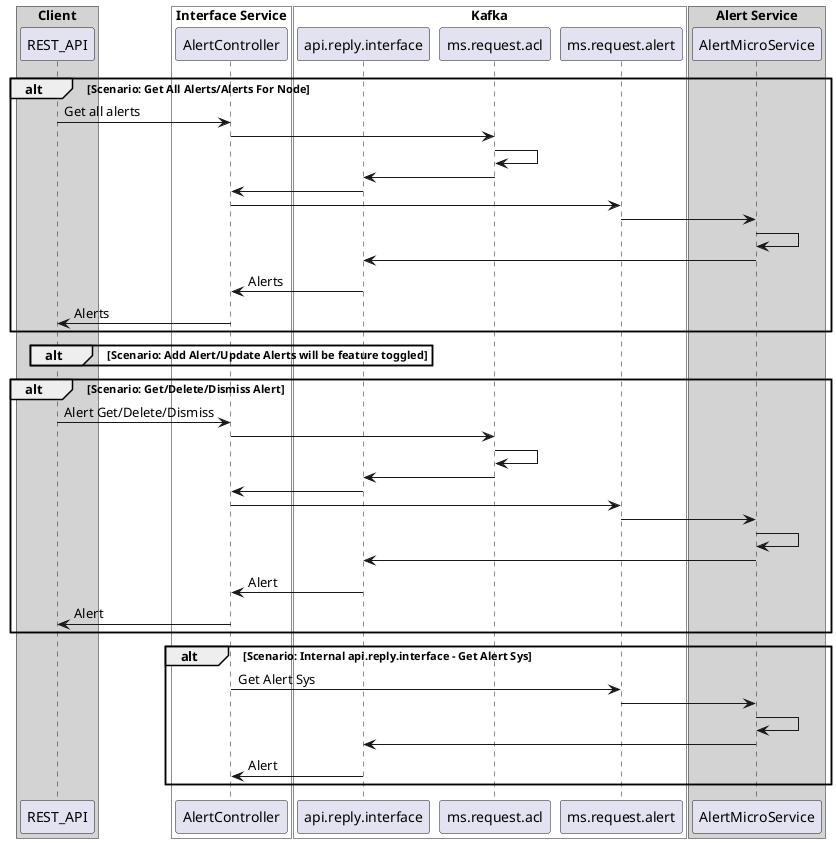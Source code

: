 @startuml
    box  "Client" #LightGrey
    participant REST_API
    end box

    box "Interface Service" #white
       participant AlertController
    end box

    box "Authentication" #white
           participant ms.request.acl
    end box

    box "Kafka" #white
           participant api.reply.interface
           participant ms.request.acl
           participant ms.request.alert
    end box

    box "Alert Service" #LightGrey
       participant AlertMicroService
    end box

    alt Scenario: Get All Alerts/Alerts For Node
        REST_API -> AlertController: Get all alerts
        AlertController -> ms.request.acl
        ms.request.acl -> ms.request.acl
        ms.request.acl -> api.reply.interface
        api.reply.interface -> AlertController

        AlertController -> ms.request.alert
        ms.request.alert -> AlertMicroService
        AlertMicroService -> AlertMicroService
        AlertMicroService -> api.reply.interface
        api.reply.interface -> AlertController: Alerts
        AlertController -> REST_API: Alerts
    end

    alt Scenario: Add Alert/Update Alerts will be feature toggled

    end

    alt Scenario: Get/Delete/Dismiss Alert
    REST_API -> AlertController: Alert Get/Delete/Dismiss
    AlertController -> ms.request.acl
    ms.request.acl -> ms.request.acl
    ms.request.acl -> api.reply.interface
    api.reply.interface -> AlertController

    AlertController -> ms.request.alert
    ms.request.alert -> AlertMicroService
    AlertMicroService -> AlertMicroService
    AlertMicroService -> api.reply.interface
    api.reply.interface -> AlertController: Alert
    AlertController -> REST_API: Alert
    end

    alt Scenario: Internal api.reply.interface - Get Alert Sys

    AlertController -> ms.request.alert: Get Alert Sys
    ms.request.alert -> AlertMicroService
    AlertMicroService -> AlertMicroService
    AlertMicroService -> api.reply.interface
    api.reply.interface -> AlertController: Alert
    end

@enduml
